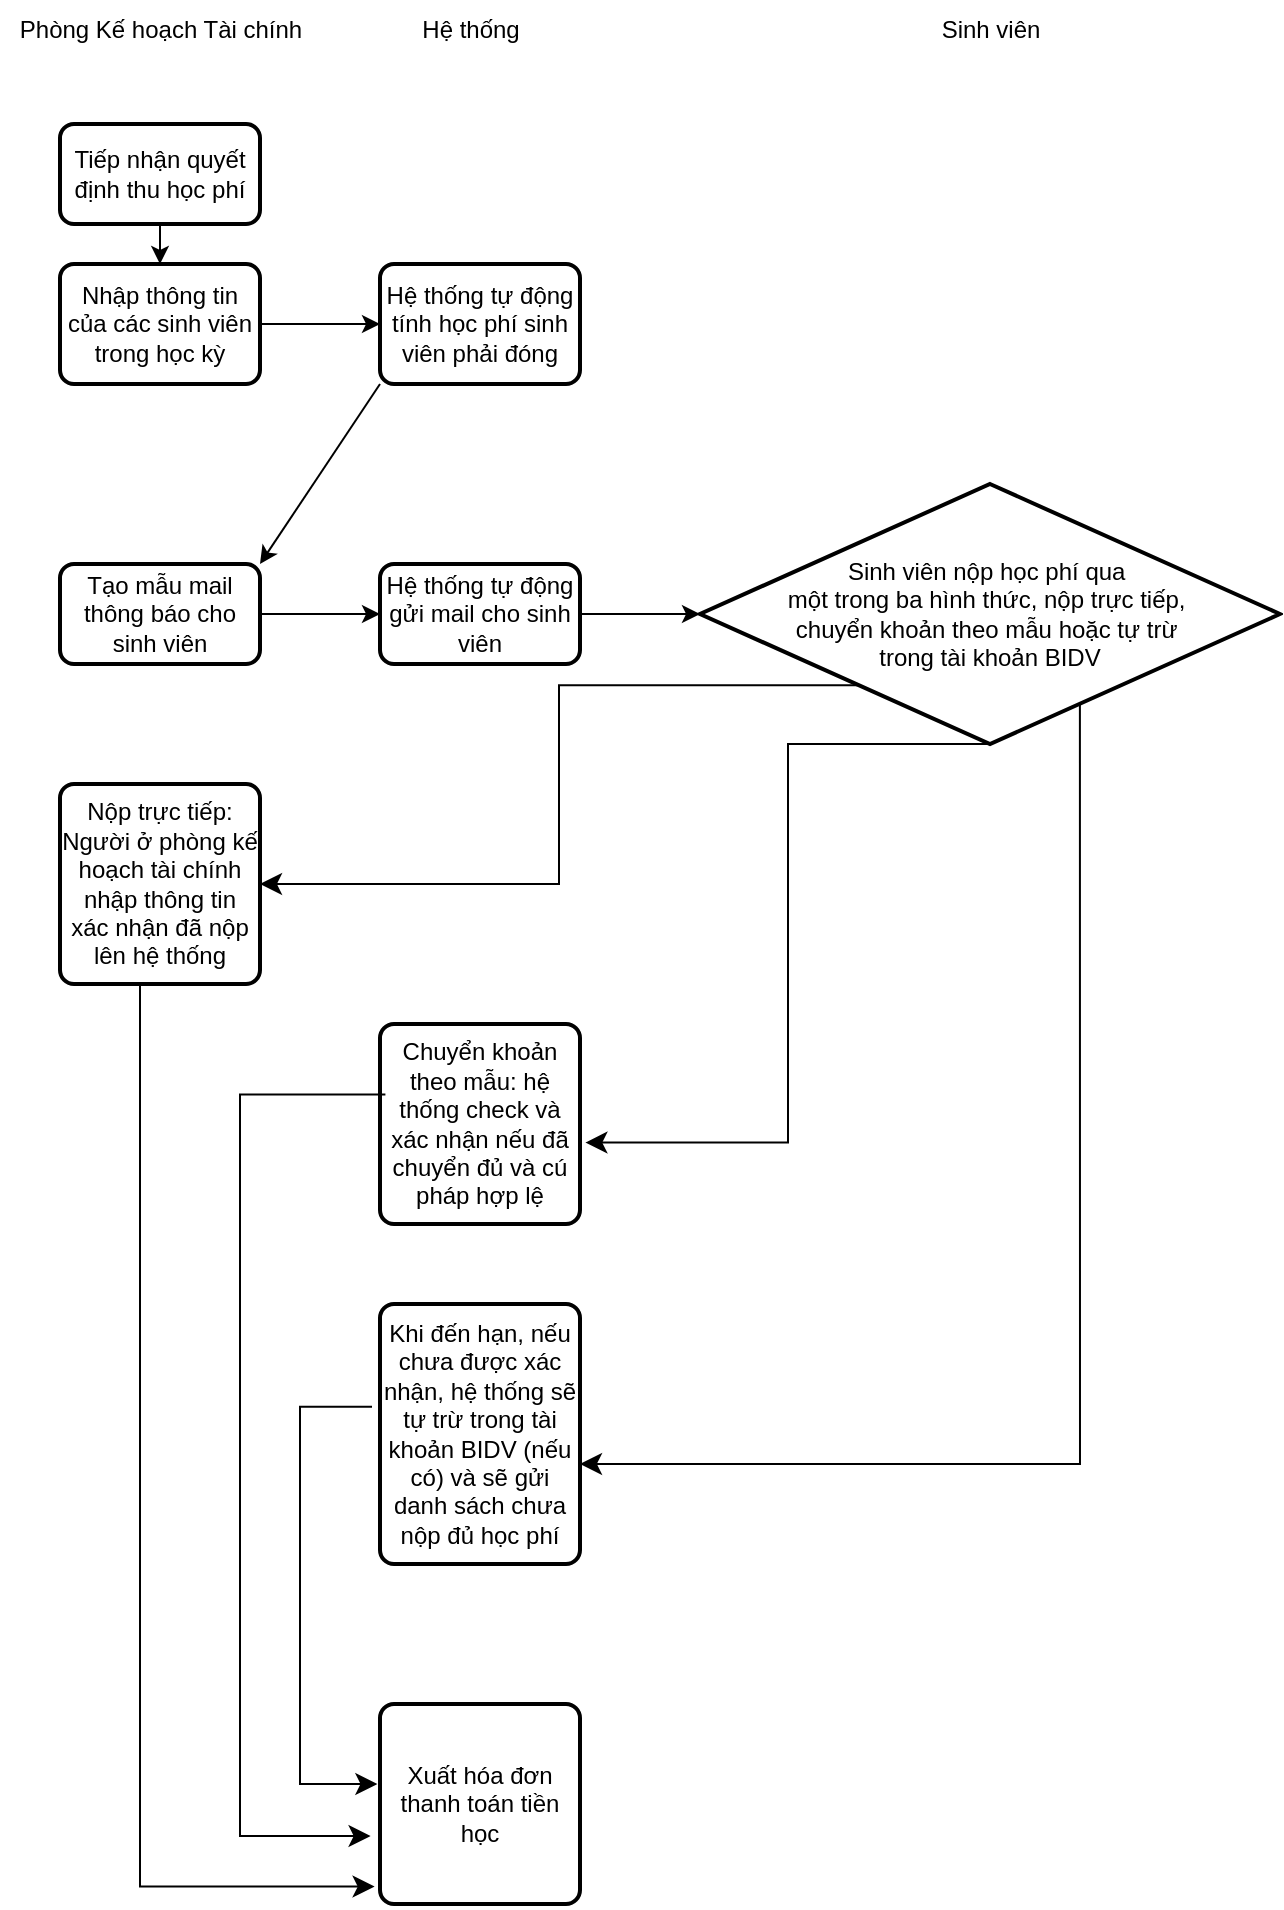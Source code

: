 <mxfile version="24.1.0" type="github">
  <diagram name="Page-1" id="GsYVpZbmv9k2uVQtt64Y">
    <mxGraphModel dx="794" dy="446" grid="1" gridSize="10" guides="1" tooltips="1" connect="1" arrows="1" fold="1" page="1" pageScale="1" pageWidth="850" pageHeight="1100" math="0" shadow="0">
      <root>
        <mxCell id="0" />
        <mxCell id="1" parent="0" />
        <mxCell id="PAWz1CpkK6lc-2XdgzHD-3" value="Tiếp nhận quyết định thu học phí" style="rounded=1;whiteSpace=wrap;html=1;absoluteArcSize=1;arcSize=14;strokeWidth=2;" vertex="1" parent="1">
          <mxGeometry x="200" y="90" width="100" height="50" as="geometry" />
        </mxCell>
        <mxCell id="PAWz1CpkK6lc-2XdgzHD-4" value="Nhập thông tin của các sinh viên trong học kỳ" style="rounded=1;whiteSpace=wrap;html=1;absoluteArcSize=1;arcSize=14;strokeWidth=2;" vertex="1" parent="1">
          <mxGeometry x="200" y="160" width="100" height="60" as="geometry" />
        </mxCell>
        <mxCell id="PAWz1CpkK6lc-2XdgzHD-5" value="Hệ thống tự động tính học phí sinh viên phải đóng" style="rounded=1;whiteSpace=wrap;html=1;absoluteArcSize=1;arcSize=14;strokeWidth=2;" vertex="1" parent="1">
          <mxGeometry x="360" y="160" width="100" height="60" as="geometry" />
        </mxCell>
        <mxCell id="PAWz1CpkK6lc-2XdgzHD-6" value="Tạo mẫu mail thông báo cho sinh viên" style="rounded=1;whiteSpace=wrap;html=1;absoluteArcSize=1;arcSize=14;strokeWidth=2;" vertex="1" parent="1">
          <mxGeometry x="200" y="310" width="100" height="50" as="geometry" />
        </mxCell>
        <mxCell id="PAWz1CpkK6lc-2XdgzHD-7" value="Hệ thống tự động gửi mail cho sinh viên" style="rounded=1;whiteSpace=wrap;html=1;absoluteArcSize=1;arcSize=14;strokeWidth=2;" vertex="1" parent="1">
          <mxGeometry x="360" y="310" width="100" height="50" as="geometry" />
        </mxCell>
        <mxCell id="PAWz1CpkK6lc-2XdgzHD-8" value="Sinh viên nộp học phí qua&amp;nbsp;&lt;div&gt;một trong ba hình thức, nộp trực tiếp,&amp;nbsp;&lt;/div&gt;&lt;div&gt;chuyển khoản theo mẫu hoặc tự trừ&amp;nbsp;&lt;/div&gt;&lt;div&gt;trong tài khoản BIDV&lt;/div&gt;" style="strokeWidth=2;html=1;shape=mxgraph.flowchart.decision;whiteSpace=wrap;" vertex="1" parent="1">
          <mxGeometry x="520" y="270" width="290" height="130" as="geometry" />
        </mxCell>
        <mxCell id="PAWz1CpkK6lc-2XdgzHD-9" value="" style="endArrow=classic;html=1;rounded=0;exitX=0.5;exitY=1;exitDx=0;exitDy=0;entryX=0.5;entryY=0;entryDx=0;entryDy=0;" edge="1" parent="1" source="PAWz1CpkK6lc-2XdgzHD-3" target="PAWz1CpkK6lc-2XdgzHD-4">
          <mxGeometry width="50" height="50" relative="1" as="geometry">
            <mxPoint x="380" y="260" as="sourcePoint" />
            <mxPoint x="430" y="210" as="targetPoint" />
          </mxGeometry>
        </mxCell>
        <mxCell id="PAWz1CpkK6lc-2XdgzHD-10" value="" style="endArrow=classic;html=1;rounded=0;exitX=1;exitY=0.5;exitDx=0;exitDy=0;entryX=0;entryY=0.5;entryDx=0;entryDy=0;" edge="1" parent="1" source="PAWz1CpkK6lc-2XdgzHD-4" target="PAWz1CpkK6lc-2XdgzHD-5">
          <mxGeometry width="50" height="50" relative="1" as="geometry">
            <mxPoint x="380" y="260" as="sourcePoint" />
            <mxPoint x="430" y="210" as="targetPoint" />
          </mxGeometry>
        </mxCell>
        <mxCell id="PAWz1CpkK6lc-2XdgzHD-11" value="" style="endArrow=classic;html=1;rounded=0;exitX=0;exitY=1;exitDx=0;exitDy=0;entryX=1;entryY=0;entryDx=0;entryDy=0;" edge="1" parent="1" source="PAWz1CpkK6lc-2XdgzHD-5" target="PAWz1CpkK6lc-2XdgzHD-6">
          <mxGeometry width="50" height="50" relative="1" as="geometry">
            <mxPoint x="380" y="260" as="sourcePoint" />
            <mxPoint x="430" y="210" as="targetPoint" />
          </mxGeometry>
        </mxCell>
        <mxCell id="PAWz1CpkK6lc-2XdgzHD-13" value="" style="endArrow=classic;html=1;rounded=0;exitX=1;exitY=0.5;exitDx=0;exitDy=0;entryX=0;entryY=0.5;entryDx=0;entryDy=0;" edge="1" parent="1" source="PAWz1CpkK6lc-2XdgzHD-6" target="PAWz1CpkK6lc-2XdgzHD-7">
          <mxGeometry width="50" height="50" relative="1" as="geometry">
            <mxPoint x="380" y="460" as="sourcePoint" />
            <mxPoint x="430" y="410" as="targetPoint" />
          </mxGeometry>
        </mxCell>
        <mxCell id="PAWz1CpkK6lc-2XdgzHD-14" value="" style="endArrow=classic;html=1;rounded=0;exitX=1;exitY=0.5;exitDx=0;exitDy=0;entryX=0;entryY=0.5;entryDx=0;entryDy=0;entryPerimeter=0;" edge="1" parent="1" source="PAWz1CpkK6lc-2XdgzHD-7" target="PAWz1CpkK6lc-2XdgzHD-8">
          <mxGeometry width="50" height="50" relative="1" as="geometry">
            <mxPoint x="500" y="260" as="sourcePoint" />
            <mxPoint x="550" y="210" as="targetPoint" />
          </mxGeometry>
        </mxCell>
        <mxCell id="PAWz1CpkK6lc-2XdgzHD-15" value="Nộp trực tiếp: Người ở phòng kế hoạch tài chính nhập thông tin xác nhận đã nộp lên hệ thống" style="rounded=1;whiteSpace=wrap;html=1;absoluteArcSize=1;arcSize=14;strokeWidth=2;" vertex="1" parent="1">
          <mxGeometry x="200" y="420" width="100" height="100" as="geometry" />
        </mxCell>
        <mxCell id="PAWz1CpkK6lc-2XdgzHD-16" value="" style="edgeStyle=elbowEdgeStyle;elbow=horizontal;endArrow=classic;html=1;curved=0;rounded=0;endSize=8;startSize=8;exitX=0.274;exitY=0.774;exitDx=0;exitDy=0;exitPerimeter=0;entryX=1;entryY=0.5;entryDx=0;entryDy=0;" edge="1" parent="1" source="PAWz1CpkK6lc-2XdgzHD-8" target="PAWz1CpkK6lc-2XdgzHD-15">
          <mxGeometry width="50" height="50" relative="1" as="geometry">
            <mxPoint x="500" y="460" as="sourcePoint" />
            <mxPoint x="550" y="410" as="targetPoint" />
          </mxGeometry>
        </mxCell>
        <mxCell id="PAWz1CpkK6lc-2XdgzHD-18" value="Chuyển khoản theo mẫu: hệ thống check và xác nhận nếu đã chuyển đủ và cú pháp hợp lệ" style="rounded=1;whiteSpace=wrap;html=1;absoluteArcSize=1;arcSize=14;strokeWidth=2;" vertex="1" parent="1">
          <mxGeometry x="360" y="540" width="100" height="100" as="geometry" />
        </mxCell>
        <mxCell id="PAWz1CpkK6lc-2XdgzHD-19" value="" style="edgeStyle=elbowEdgeStyle;elbow=horizontal;endArrow=classic;html=1;curved=0;rounded=0;endSize=8;startSize=8;exitX=0.5;exitY=1;exitDx=0;exitDy=0;exitPerimeter=0;entryX=1.027;entryY=0.593;entryDx=0;entryDy=0;entryPerimeter=0;" edge="1" parent="1" source="PAWz1CpkK6lc-2XdgzHD-8" target="PAWz1CpkK6lc-2XdgzHD-18">
          <mxGeometry width="50" height="50" relative="1" as="geometry">
            <mxPoint x="500" y="560" as="sourcePoint" />
            <mxPoint x="550" y="510" as="targetPoint" />
          </mxGeometry>
        </mxCell>
        <mxCell id="PAWz1CpkK6lc-2XdgzHD-20" value="Khi đến hạn, nếu chưa được xác nhận, hệ thống sẽ tự trừ trong tài khoản BIDV (nếu có) và sẽ gửi danh sách chưa nộp đủ học phí" style="rounded=1;whiteSpace=wrap;html=1;absoluteArcSize=1;arcSize=14;strokeWidth=2;" vertex="1" parent="1">
          <mxGeometry x="360" y="680" width="100" height="130" as="geometry" />
        </mxCell>
        <mxCell id="PAWz1CpkK6lc-2XdgzHD-23" value="" style="edgeStyle=segmentEdgeStyle;endArrow=classic;html=1;curved=0;rounded=0;endSize=8;startSize=8;exitX=0.655;exitY=0.846;exitDx=0;exitDy=0;exitPerimeter=0;entryX=1;entryY=0.615;entryDx=0;entryDy=0;entryPerimeter=0;" edge="1" parent="1" source="PAWz1CpkK6lc-2XdgzHD-8" target="PAWz1CpkK6lc-2XdgzHD-20">
          <mxGeometry width="50" height="50" relative="1" as="geometry">
            <mxPoint x="710" y="420" as="sourcePoint" />
            <mxPoint x="560" y="760" as="targetPoint" />
            <Array as="points">
              <mxPoint x="710" y="760" />
            </Array>
          </mxGeometry>
        </mxCell>
        <mxCell id="PAWz1CpkK6lc-2XdgzHD-27" value="Xuất hóa đơn thanh toán tiền học" style="rounded=1;whiteSpace=wrap;html=1;absoluteArcSize=1;arcSize=14;strokeWidth=2;" vertex="1" parent="1">
          <mxGeometry x="360" y="880" width="100" height="100" as="geometry" />
        </mxCell>
        <mxCell id="PAWz1CpkK6lc-2XdgzHD-28" value="" style="edgeStyle=elbowEdgeStyle;elbow=vertical;endArrow=classic;html=1;curved=0;rounded=0;endSize=8;startSize=8;exitX=0.027;exitY=0.353;exitDx=0;exitDy=0;exitPerimeter=0;entryX=-0.047;entryY=0.66;entryDx=0;entryDy=0;entryPerimeter=0;" edge="1" parent="1" source="PAWz1CpkK6lc-2XdgzHD-18" target="PAWz1CpkK6lc-2XdgzHD-27">
          <mxGeometry width="50" height="50" relative="1" as="geometry">
            <mxPoint x="520" y="710" as="sourcePoint" />
            <mxPoint x="280" y="940" as="targetPoint" />
            <Array as="points">
              <mxPoint x="290" y="580" />
            </Array>
          </mxGeometry>
        </mxCell>
        <mxCell id="PAWz1CpkK6lc-2XdgzHD-29" value="" style="edgeStyle=elbowEdgeStyle;elbow=vertical;endArrow=classic;html=1;curved=0;rounded=0;endSize=8;startSize=8;exitX=-0.04;exitY=0.395;exitDx=0;exitDy=0;exitPerimeter=0;entryX=-0.013;entryY=0.4;entryDx=0;entryDy=0;entryPerimeter=0;" edge="1" parent="1" source="PAWz1CpkK6lc-2XdgzHD-20" target="PAWz1CpkK6lc-2XdgzHD-27">
          <mxGeometry width="50" height="50" relative="1" as="geometry">
            <mxPoint x="520" y="810" as="sourcePoint" />
            <mxPoint x="570" y="760" as="targetPoint" />
            <Array as="points">
              <mxPoint x="320" y="830" />
            </Array>
          </mxGeometry>
        </mxCell>
        <mxCell id="PAWz1CpkK6lc-2XdgzHD-30" value="" style="edgeStyle=segmentEdgeStyle;endArrow=classic;html=1;curved=0;rounded=0;endSize=8;startSize=8;exitX=0.4;exitY=1;exitDx=0;exitDy=0;exitPerimeter=0;entryX=-0.027;entryY=0.913;entryDx=0;entryDy=0;entryPerimeter=0;" edge="1" parent="1" source="PAWz1CpkK6lc-2XdgzHD-15" target="PAWz1CpkK6lc-2XdgzHD-27">
          <mxGeometry width="50" height="50" relative="1" as="geometry">
            <mxPoint x="520" y="810" as="sourcePoint" />
            <mxPoint x="180" y="1000" as="targetPoint" />
            <Array as="points">
              <mxPoint x="240" y="971" />
            </Array>
          </mxGeometry>
        </mxCell>
        <mxCell id="PAWz1CpkK6lc-2XdgzHD-32" value="Phòng Kế hoạch Tài chính" style="text;html=1;align=center;verticalAlign=middle;resizable=0;points=[];autosize=1;strokeColor=none;fillColor=none;" vertex="1" parent="1">
          <mxGeometry x="170" y="28" width="160" height="30" as="geometry" />
        </mxCell>
        <mxCell id="PAWz1CpkK6lc-2XdgzHD-33" value="Hệ thống" style="text;html=1;align=center;verticalAlign=middle;resizable=0;points=[];autosize=1;strokeColor=none;fillColor=none;" vertex="1" parent="1">
          <mxGeometry x="370" y="28" width="70" height="30" as="geometry" />
        </mxCell>
        <mxCell id="PAWz1CpkK6lc-2XdgzHD-34" value="Sinh viên" style="text;html=1;align=center;verticalAlign=middle;resizable=0;points=[];autosize=1;strokeColor=none;fillColor=none;" vertex="1" parent="1">
          <mxGeometry x="630" y="28" width="70" height="30" as="geometry" />
        </mxCell>
      </root>
    </mxGraphModel>
  </diagram>
</mxfile>
